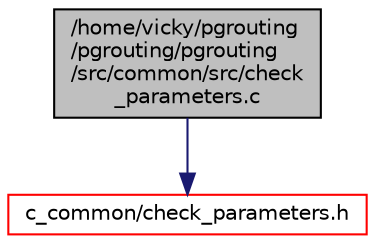 digraph "/home/vicky/pgrouting/pgrouting/pgrouting/src/common/src/check_parameters.c"
{
  edge [fontname="Helvetica",fontsize="10",labelfontname="Helvetica",labelfontsize="10"];
  node [fontname="Helvetica",fontsize="10",shape=record];
  Node0 [label="/home/vicky/pgrouting\l/pgrouting/pgrouting\l/src/common/src/check\l_parameters.c",height=0.2,width=0.4,color="black", fillcolor="grey75", style="filled", fontcolor="black"];
  Node0 -> Node1 [color="midnightblue",fontsize="10",style="solid",fontname="Helvetica"];
  Node1 [label="c_common/check_parameters.h",height=0.2,width=0.4,color="red", fillcolor="white", style="filled",URL="$check__parameters_8h.html"];
}

